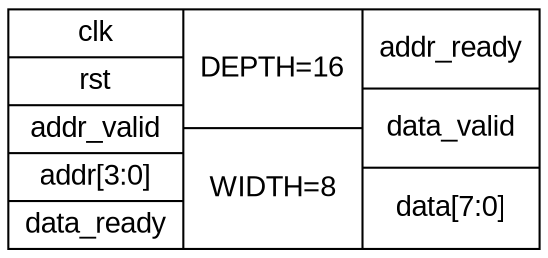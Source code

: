 digraph rom_00_conv2d_bias {
    rankdir=LR;
    fontsize=12;
    fontname="Arial";

    node [shape=record, fontname="Arial"];

    rom_00_conv2d_bias [label="{ 
        { clk | rst | addr_valid | addr[3:0] | data_ready } 
        | 
        { DEPTH=16 | WIDTH=8 } 
        | 
        { addr_ready | data_valid | data[7:0] } 
    }"];
}
